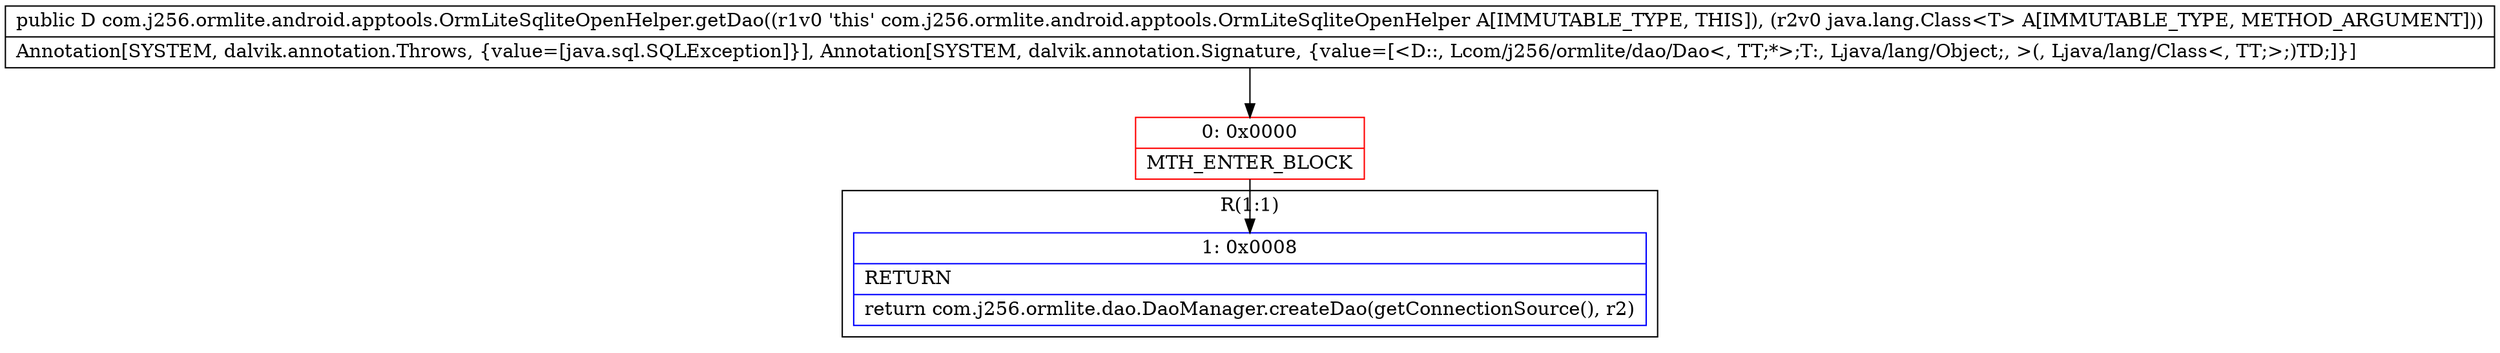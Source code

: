 digraph "CFG forcom.j256.ormlite.android.apptools.OrmLiteSqliteOpenHelper.getDao(Ljava\/lang\/Class;)Lcom\/j256\/ormlite\/dao\/Dao;" {
subgraph cluster_Region_986130307 {
label = "R(1:1)";
node [shape=record,color=blue];
Node_1 [shape=record,label="{1\:\ 0x0008|RETURN\l|return com.j256.ormlite.dao.DaoManager.createDao(getConnectionSource(), r2)\l}"];
}
Node_0 [shape=record,color=red,label="{0\:\ 0x0000|MTH_ENTER_BLOCK\l}"];
MethodNode[shape=record,label="{public D com.j256.ormlite.android.apptools.OrmLiteSqliteOpenHelper.getDao((r1v0 'this' com.j256.ormlite.android.apptools.OrmLiteSqliteOpenHelper A[IMMUTABLE_TYPE, THIS]), (r2v0 java.lang.Class\<T\> A[IMMUTABLE_TYPE, METHOD_ARGUMENT]))  | Annotation[SYSTEM, dalvik.annotation.Throws, \{value=[java.sql.SQLException]\}], Annotation[SYSTEM, dalvik.annotation.Signature, \{value=[\<D::, Lcom\/j256\/ormlite\/dao\/Dao\<, TT;*\>;T:, Ljava\/lang\/Object;, \>(, Ljava\/lang\/Class\<, TT;\>;)TD;]\}]\l}"];
MethodNode -> Node_0;
Node_0 -> Node_1;
}

